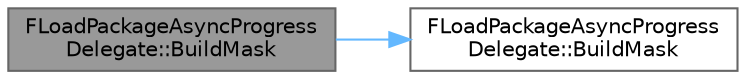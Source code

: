 digraph "FLoadPackageAsyncProgressDelegate::BuildMask"
{
 // INTERACTIVE_SVG=YES
 // LATEX_PDF_SIZE
  bgcolor="transparent";
  edge [fontname=Helvetica,fontsize=10,labelfontname=Helvetica,labelfontsize=10];
  node [fontname=Helvetica,fontsize=10,shape=box,height=0.2,width=0.4];
  rankdir="LR";
  Node1 [id="Node000001",label="FLoadPackageAsyncProgress\lDelegate::BuildMask",height=0.2,width=0.4,color="gray40", fillcolor="grey60", style="filled", fontcolor="black",tooltip=" "];
  Node1 -> Node2 [id="edge1_Node000001_Node000002",color="steelblue1",style="solid",tooltip=" "];
  Node2 [id="Node000002",label="FLoadPackageAsyncProgress\lDelegate::BuildMask",height=0.2,width=0.4,color="grey40", fillcolor="white", style="filled",URL="$db/dfe/classFLoadPackageAsyncProgressDelegate.html#a78bdb875374d2653ce28b41310f0fa83",tooltip=" "];
}
